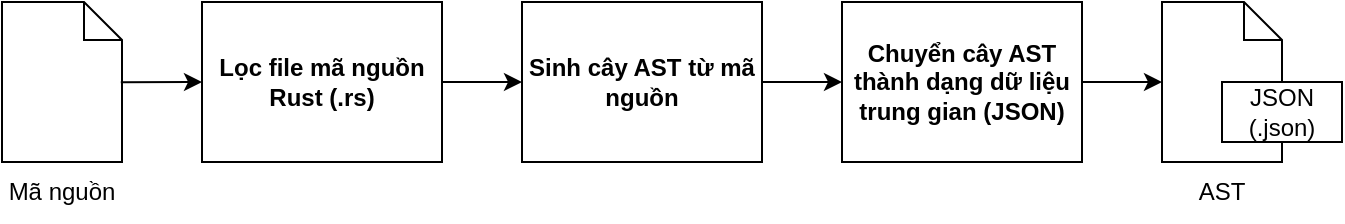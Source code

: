 <mxfile version="24.8.4">
  <diagram id="UqtiB_08HVFXYnvLfDx0" name="Page-1">
    <mxGraphModel dx="1225" dy="862" grid="1" gridSize="10" guides="1" tooltips="1" connect="1" arrows="1" fold="1" page="1" pageScale="1" pageWidth="850" pageHeight="1100" math="0" shadow="0">
      <root>
        <mxCell id="0" />
        <mxCell id="1" parent="0" />
        <mxCell id="kxU1eR2FY8rgbBVHpL4p-171" value="" style="shape=note2;boundedLbl=1;whiteSpace=wrap;html=1;size=19;verticalAlign=top;align=center;fontStyle=1" parent="1" vertex="1">
          <mxGeometry x="120" y="280" width="60" height="80" as="geometry" />
        </mxCell>
        <mxCell id="kxU1eR2FY8rgbBVHpL4p-179" value="Sinh cây AST từ mã nguồn" style="rounded=0;whiteSpace=wrap;html=1;fontStyle=1" parent="1" vertex="1">
          <mxGeometry x="380" y="280" width="120" height="80" as="geometry" />
        </mxCell>
        <mxCell id="kxU1eR2FY8rgbBVHpL4p-180" value="Chuyển cây AST thành dạng dữ liệu trung gian (JSON)" style="rounded=0;whiteSpace=wrap;html=1;fontStyle=1" parent="1" vertex="1">
          <mxGeometry x="540" y="280" width="120" height="80" as="geometry" />
        </mxCell>
        <mxCell id="kxU1eR2FY8rgbBVHpL4p-183" value="" style="endArrow=classic;html=1;rounded=0;entryX=0;entryY=0.5;entryDx=0;entryDy=0;exitX=1;exitY=0.5;exitDx=0;exitDy=0;" parent="1" source="kxU1eR2FY8rgbBVHpL4p-179" target="kxU1eR2FY8rgbBVHpL4p-180" edge="1">
          <mxGeometry width="50" height="50" relative="1" as="geometry">
            <mxPoint x="510" y="570" as="sourcePoint" />
            <mxPoint x="560" y="520" as="targetPoint" />
          </mxGeometry>
        </mxCell>
        <mxCell id="kxU1eR2FY8rgbBVHpL4p-184" value="" style="endArrow=classic;html=1;rounded=0;exitX=1;exitY=0.5;exitDx=0;exitDy=0;entryX=0;entryY=0.5;entryDx=0;entryDy=0;entryPerimeter=0;" parent="1" source="kxU1eR2FY8rgbBVHpL4p-180" target="nHqGZG6YFUttt1BYUiey-1" edge="1">
          <mxGeometry width="50" height="50" relative="1" as="geometry">
            <mxPoint x="520" y="330" as="sourcePoint" />
            <mxPoint x="700" y="320" as="targetPoint" />
          </mxGeometry>
        </mxCell>
        <mxCell id="nHqGZG6YFUttt1BYUiey-1" value="" style="shape=note2;boundedLbl=1;whiteSpace=wrap;html=1;size=19;verticalAlign=top;align=center;" parent="1" vertex="1">
          <mxGeometry x="700" y="280" width="60" height="80" as="geometry" />
        </mxCell>
        <mxCell id="nHqGZG6YFUttt1BYUiey-2" value="JSON (.json)" style="rounded=0;whiteSpace=wrap;html=1;" parent="1" vertex="1">
          <mxGeometry x="730" y="320" width="60" height="30" as="geometry" />
        </mxCell>
        <mxCell id="nHqGZG6YFUttt1BYUiey-3" value="Lọc file mã nguồn Rust (.rs)" style="rounded=0;whiteSpace=wrap;html=1;fontStyle=1" parent="1" vertex="1">
          <mxGeometry x="220" y="280" width="120" height="80" as="geometry" />
        </mxCell>
        <mxCell id="nHqGZG6YFUttt1BYUiey-4" value="" style="endArrow=classic;html=1;rounded=0;entryX=0;entryY=0.5;entryDx=0;entryDy=0;exitX=0.99;exitY=0.502;exitDx=0;exitDy=0;exitPerimeter=0;" parent="1" source="kxU1eR2FY8rgbBVHpL4p-171" target="nHqGZG6YFUttt1BYUiey-3" edge="1">
          <mxGeometry width="50" height="50" relative="1" as="geometry">
            <mxPoint x="380" y="440" as="sourcePoint" />
            <mxPoint x="425" y="440" as="targetPoint" />
          </mxGeometry>
        </mxCell>
        <mxCell id="nHqGZG6YFUttt1BYUiey-5" value="" style="endArrow=classic;html=1;rounded=0;entryX=0;entryY=0.5;entryDx=0;entryDy=0;" parent="1" target="kxU1eR2FY8rgbBVHpL4p-179" edge="1">
          <mxGeometry width="50" height="50" relative="1" as="geometry">
            <mxPoint x="340" y="320" as="sourcePoint" />
            <mxPoint x="230" y="330" as="targetPoint" />
          </mxGeometry>
        </mxCell>
        <mxCell id="S4qEE7WVF3xSV7HFCpG6-1" value="Mã nguồn" style="text;strokeColor=none;align=center;fillColor=none;html=1;verticalAlign=middle;whiteSpace=wrap;rounded=0;" vertex="1" parent="1">
          <mxGeometry x="120" y="360" width="60" height="30" as="geometry" />
        </mxCell>
        <mxCell id="S4qEE7WVF3xSV7HFCpG6-2" value="AST" style="text;strokeColor=none;align=center;fillColor=none;html=1;verticalAlign=middle;whiteSpace=wrap;rounded=0;" vertex="1" parent="1">
          <mxGeometry x="700" y="360" width="60" height="30" as="geometry" />
        </mxCell>
      </root>
    </mxGraphModel>
  </diagram>
</mxfile>
